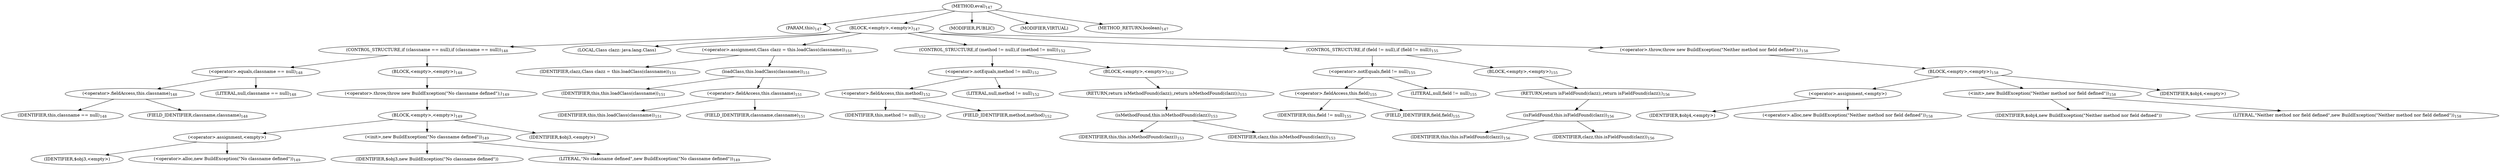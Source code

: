digraph "eval" {  
"263" [label = <(METHOD,eval)<SUB>147</SUB>> ]
"24" [label = <(PARAM,this)<SUB>147</SUB>> ]
"264" [label = <(BLOCK,&lt;empty&gt;,&lt;empty&gt;)<SUB>147</SUB>> ]
"265" [label = <(CONTROL_STRUCTURE,if (classname == null),if (classname == null))<SUB>148</SUB>> ]
"266" [label = <(&lt;operator&gt;.equals,classname == null)<SUB>148</SUB>> ]
"267" [label = <(&lt;operator&gt;.fieldAccess,this.classname)<SUB>148</SUB>> ]
"268" [label = <(IDENTIFIER,this,classname == null)<SUB>148</SUB>> ]
"269" [label = <(FIELD_IDENTIFIER,classname,classname)<SUB>148</SUB>> ]
"270" [label = <(LITERAL,null,classname == null)<SUB>148</SUB>> ]
"271" [label = <(BLOCK,&lt;empty&gt;,&lt;empty&gt;)<SUB>148</SUB>> ]
"272" [label = <(&lt;operator&gt;.throw,throw new BuildException(&quot;No classname defined&quot;);)<SUB>149</SUB>> ]
"273" [label = <(BLOCK,&lt;empty&gt;,&lt;empty&gt;)<SUB>149</SUB>> ]
"274" [label = <(&lt;operator&gt;.assignment,&lt;empty&gt;)> ]
"275" [label = <(IDENTIFIER,$obj3,&lt;empty&gt;)> ]
"276" [label = <(&lt;operator&gt;.alloc,new BuildException(&quot;No classname defined&quot;))<SUB>149</SUB>> ]
"277" [label = <(&lt;init&gt;,new BuildException(&quot;No classname defined&quot;))<SUB>149</SUB>> ]
"278" [label = <(IDENTIFIER,$obj3,new BuildException(&quot;No classname defined&quot;))> ]
"279" [label = <(LITERAL,&quot;No classname defined&quot;,new BuildException(&quot;No classname defined&quot;))<SUB>149</SUB>> ]
"280" [label = <(IDENTIFIER,$obj3,&lt;empty&gt;)> ]
"281" [label = <(LOCAL,Class clazz: java.lang.Class)> ]
"282" [label = <(&lt;operator&gt;.assignment,Class clazz = this.loadClass(classname))<SUB>151</SUB>> ]
"283" [label = <(IDENTIFIER,clazz,Class clazz = this.loadClass(classname))<SUB>151</SUB>> ]
"284" [label = <(loadClass,this.loadClass(classname))<SUB>151</SUB>> ]
"23" [label = <(IDENTIFIER,this,this.loadClass(classname))<SUB>151</SUB>> ]
"285" [label = <(&lt;operator&gt;.fieldAccess,this.classname)<SUB>151</SUB>> ]
"286" [label = <(IDENTIFIER,this,this.loadClass(classname))<SUB>151</SUB>> ]
"287" [label = <(FIELD_IDENTIFIER,classname,classname)<SUB>151</SUB>> ]
"288" [label = <(CONTROL_STRUCTURE,if (method != null),if (method != null))<SUB>152</SUB>> ]
"289" [label = <(&lt;operator&gt;.notEquals,method != null)<SUB>152</SUB>> ]
"290" [label = <(&lt;operator&gt;.fieldAccess,this.method)<SUB>152</SUB>> ]
"291" [label = <(IDENTIFIER,this,method != null)<SUB>152</SUB>> ]
"292" [label = <(FIELD_IDENTIFIER,method,method)<SUB>152</SUB>> ]
"293" [label = <(LITERAL,null,method != null)<SUB>152</SUB>> ]
"294" [label = <(BLOCK,&lt;empty&gt;,&lt;empty&gt;)<SUB>152</SUB>> ]
"295" [label = <(RETURN,return isMethodFound(clazz);,return isMethodFound(clazz);)<SUB>153</SUB>> ]
"296" [label = <(isMethodFound,this.isMethodFound(clazz))<SUB>153</SUB>> ]
"25" [label = <(IDENTIFIER,this,this.isMethodFound(clazz))<SUB>153</SUB>> ]
"297" [label = <(IDENTIFIER,clazz,this.isMethodFound(clazz))<SUB>153</SUB>> ]
"298" [label = <(CONTROL_STRUCTURE,if (field != null),if (field != null))<SUB>155</SUB>> ]
"299" [label = <(&lt;operator&gt;.notEquals,field != null)<SUB>155</SUB>> ]
"300" [label = <(&lt;operator&gt;.fieldAccess,this.field)<SUB>155</SUB>> ]
"301" [label = <(IDENTIFIER,this,field != null)<SUB>155</SUB>> ]
"302" [label = <(FIELD_IDENTIFIER,field,field)<SUB>155</SUB>> ]
"303" [label = <(LITERAL,null,field != null)<SUB>155</SUB>> ]
"304" [label = <(BLOCK,&lt;empty&gt;,&lt;empty&gt;)<SUB>155</SUB>> ]
"305" [label = <(RETURN,return isFieldFound(clazz);,return isFieldFound(clazz);)<SUB>156</SUB>> ]
"306" [label = <(isFieldFound,this.isFieldFound(clazz))<SUB>156</SUB>> ]
"26" [label = <(IDENTIFIER,this,this.isFieldFound(clazz))<SUB>156</SUB>> ]
"307" [label = <(IDENTIFIER,clazz,this.isFieldFound(clazz))<SUB>156</SUB>> ]
"308" [label = <(&lt;operator&gt;.throw,throw new BuildException(&quot;Neither method nor field defined&quot;);)<SUB>158</SUB>> ]
"309" [label = <(BLOCK,&lt;empty&gt;,&lt;empty&gt;)<SUB>158</SUB>> ]
"310" [label = <(&lt;operator&gt;.assignment,&lt;empty&gt;)> ]
"311" [label = <(IDENTIFIER,$obj4,&lt;empty&gt;)> ]
"312" [label = <(&lt;operator&gt;.alloc,new BuildException(&quot;Neither method nor field defined&quot;))<SUB>158</SUB>> ]
"313" [label = <(&lt;init&gt;,new BuildException(&quot;Neither method nor field defined&quot;))<SUB>158</SUB>> ]
"314" [label = <(IDENTIFIER,$obj4,new BuildException(&quot;Neither method nor field defined&quot;))> ]
"315" [label = <(LITERAL,&quot;Neither method nor field defined&quot;,new BuildException(&quot;Neither method nor field defined&quot;))<SUB>158</SUB>> ]
"316" [label = <(IDENTIFIER,$obj4,&lt;empty&gt;)> ]
"317" [label = <(MODIFIER,PUBLIC)> ]
"318" [label = <(MODIFIER,VIRTUAL)> ]
"319" [label = <(METHOD_RETURN,boolean)<SUB>147</SUB>> ]
  "263" -> "24" 
  "263" -> "264" 
  "263" -> "317" 
  "263" -> "318" 
  "263" -> "319" 
  "264" -> "265" 
  "264" -> "281" 
  "264" -> "282" 
  "264" -> "288" 
  "264" -> "298" 
  "264" -> "308" 
  "265" -> "266" 
  "265" -> "271" 
  "266" -> "267" 
  "266" -> "270" 
  "267" -> "268" 
  "267" -> "269" 
  "271" -> "272" 
  "272" -> "273" 
  "273" -> "274" 
  "273" -> "277" 
  "273" -> "280" 
  "274" -> "275" 
  "274" -> "276" 
  "277" -> "278" 
  "277" -> "279" 
  "282" -> "283" 
  "282" -> "284" 
  "284" -> "23" 
  "284" -> "285" 
  "285" -> "286" 
  "285" -> "287" 
  "288" -> "289" 
  "288" -> "294" 
  "289" -> "290" 
  "289" -> "293" 
  "290" -> "291" 
  "290" -> "292" 
  "294" -> "295" 
  "295" -> "296" 
  "296" -> "25" 
  "296" -> "297" 
  "298" -> "299" 
  "298" -> "304" 
  "299" -> "300" 
  "299" -> "303" 
  "300" -> "301" 
  "300" -> "302" 
  "304" -> "305" 
  "305" -> "306" 
  "306" -> "26" 
  "306" -> "307" 
  "308" -> "309" 
  "309" -> "310" 
  "309" -> "313" 
  "309" -> "316" 
  "310" -> "311" 
  "310" -> "312" 
  "313" -> "314" 
  "313" -> "315" 
}
